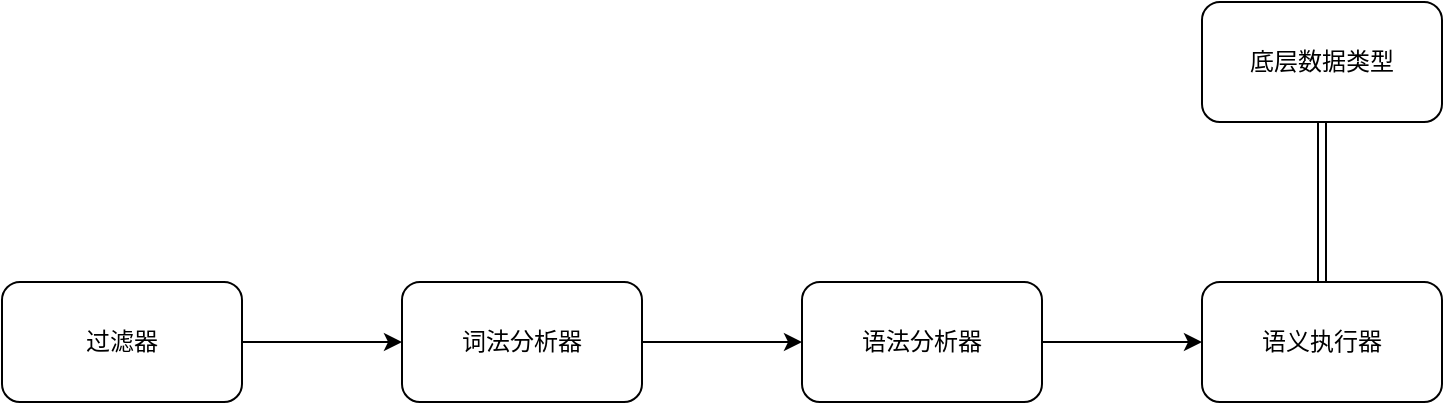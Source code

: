 <mxfile version="13.9.9" type="device"><diagram id="Qf7QOoro2WVw-SLM74Ie" name="第 1 页"><mxGraphModel dx="1024" dy="632" grid="1" gridSize="10" guides="1" tooltips="1" connect="1" arrows="1" fold="1" page="1" pageScale="1" pageWidth="827" pageHeight="1169" math="0" shadow="0"><root><mxCell id="0"/><mxCell id="1" parent="0"/><mxCell id="GnCBH0-lBVNb3dpt8boy-3" value="" style="edgeStyle=orthogonalEdgeStyle;rounded=0;orthogonalLoop=1;jettySize=auto;html=1;" edge="1" parent="1" source="GnCBH0-lBVNb3dpt8boy-1" target="GnCBH0-lBVNb3dpt8boy-2"><mxGeometry relative="1" as="geometry"/></mxCell><mxCell id="GnCBH0-lBVNb3dpt8boy-1" value="过滤器" style="rounded=1;whiteSpace=wrap;html=1;" vertex="1" parent="1"><mxGeometry x="350" y="300" width="120" height="60" as="geometry"/></mxCell><mxCell id="GnCBH0-lBVNb3dpt8boy-5" value="" style="edgeStyle=orthogonalEdgeStyle;rounded=0;orthogonalLoop=1;jettySize=auto;html=1;" edge="1" parent="1" source="GnCBH0-lBVNb3dpt8boy-2" target="GnCBH0-lBVNb3dpt8boy-4"><mxGeometry relative="1" as="geometry"/></mxCell><mxCell id="GnCBH0-lBVNb3dpt8boy-2" value="词法分析器" style="whiteSpace=wrap;html=1;rounded=1;" vertex="1" parent="1"><mxGeometry x="550" y="300" width="120" height="60" as="geometry"/></mxCell><mxCell id="GnCBH0-lBVNb3dpt8boy-7" value="" style="edgeStyle=orthogonalEdgeStyle;rounded=0;orthogonalLoop=1;jettySize=auto;html=1;" edge="1" parent="1" source="GnCBH0-lBVNb3dpt8boy-4" target="GnCBH0-lBVNb3dpt8boy-6"><mxGeometry relative="1" as="geometry"/></mxCell><mxCell id="GnCBH0-lBVNb3dpt8boy-4" value="语法分析器" style="whiteSpace=wrap;html=1;rounded=1;" vertex="1" parent="1"><mxGeometry x="750" y="300" width="120" height="60" as="geometry"/></mxCell><mxCell id="GnCBH0-lBVNb3dpt8boy-9" value="" style="edgeStyle=orthogonalEdgeStyle;rounded=0;orthogonalLoop=1;jettySize=auto;html=1;shape=link;" edge="1" parent="1" source="GnCBH0-lBVNb3dpt8boy-6" target="GnCBH0-lBVNb3dpt8boy-8"><mxGeometry relative="1" as="geometry"/></mxCell><mxCell id="GnCBH0-lBVNb3dpt8boy-6" value="语义执行器" style="whiteSpace=wrap;html=1;rounded=1;" vertex="1" parent="1"><mxGeometry x="950" y="300" width="120" height="60" as="geometry"/></mxCell><mxCell id="GnCBH0-lBVNb3dpt8boy-8" value="底层数据类型" style="whiteSpace=wrap;html=1;rounded=1;" vertex="1" parent="1"><mxGeometry x="950" y="160" width="120" height="60" as="geometry"/></mxCell></root></mxGraphModel></diagram></mxfile>